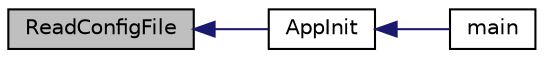 digraph "ReadConfigFile"
{
  edge [fontname="Helvetica",fontsize="10",labelfontname="Helvetica",labelfontsize="10"];
  node [fontname="Helvetica",fontsize="10",shape=record];
  rankdir="LR";
  Node1071 [label="ReadConfigFile",height=0.2,width=0.4,color="black", fillcolor="grey75", style="filled", fontcolor="black"];
  Node1071 -> Node1072 [dir="back",color="midnightblue",fontsize="10",style="solid",fontname="Helvetica"];
  Node1072 [label="AppInit",height=0.2,width=0.4,color="black", fillcolor="white", style="filled",URL="$d4/d35/iond_8cpp.html#ac59316b767e6984e1285f0531275286b"];
  Node1072 -> Node1073 [dir="back",color="midnightblue",fontsize="10",style="solid",fontname="Helvetica"];
  Node1073 [label="main",height=0.2,width=0.4,color="black", fillcolor="white", style="filled",URL="$d4/d35/iond_8cpp.html#a0ddf1224851353fc92bfbff6f499fa97"];
}

